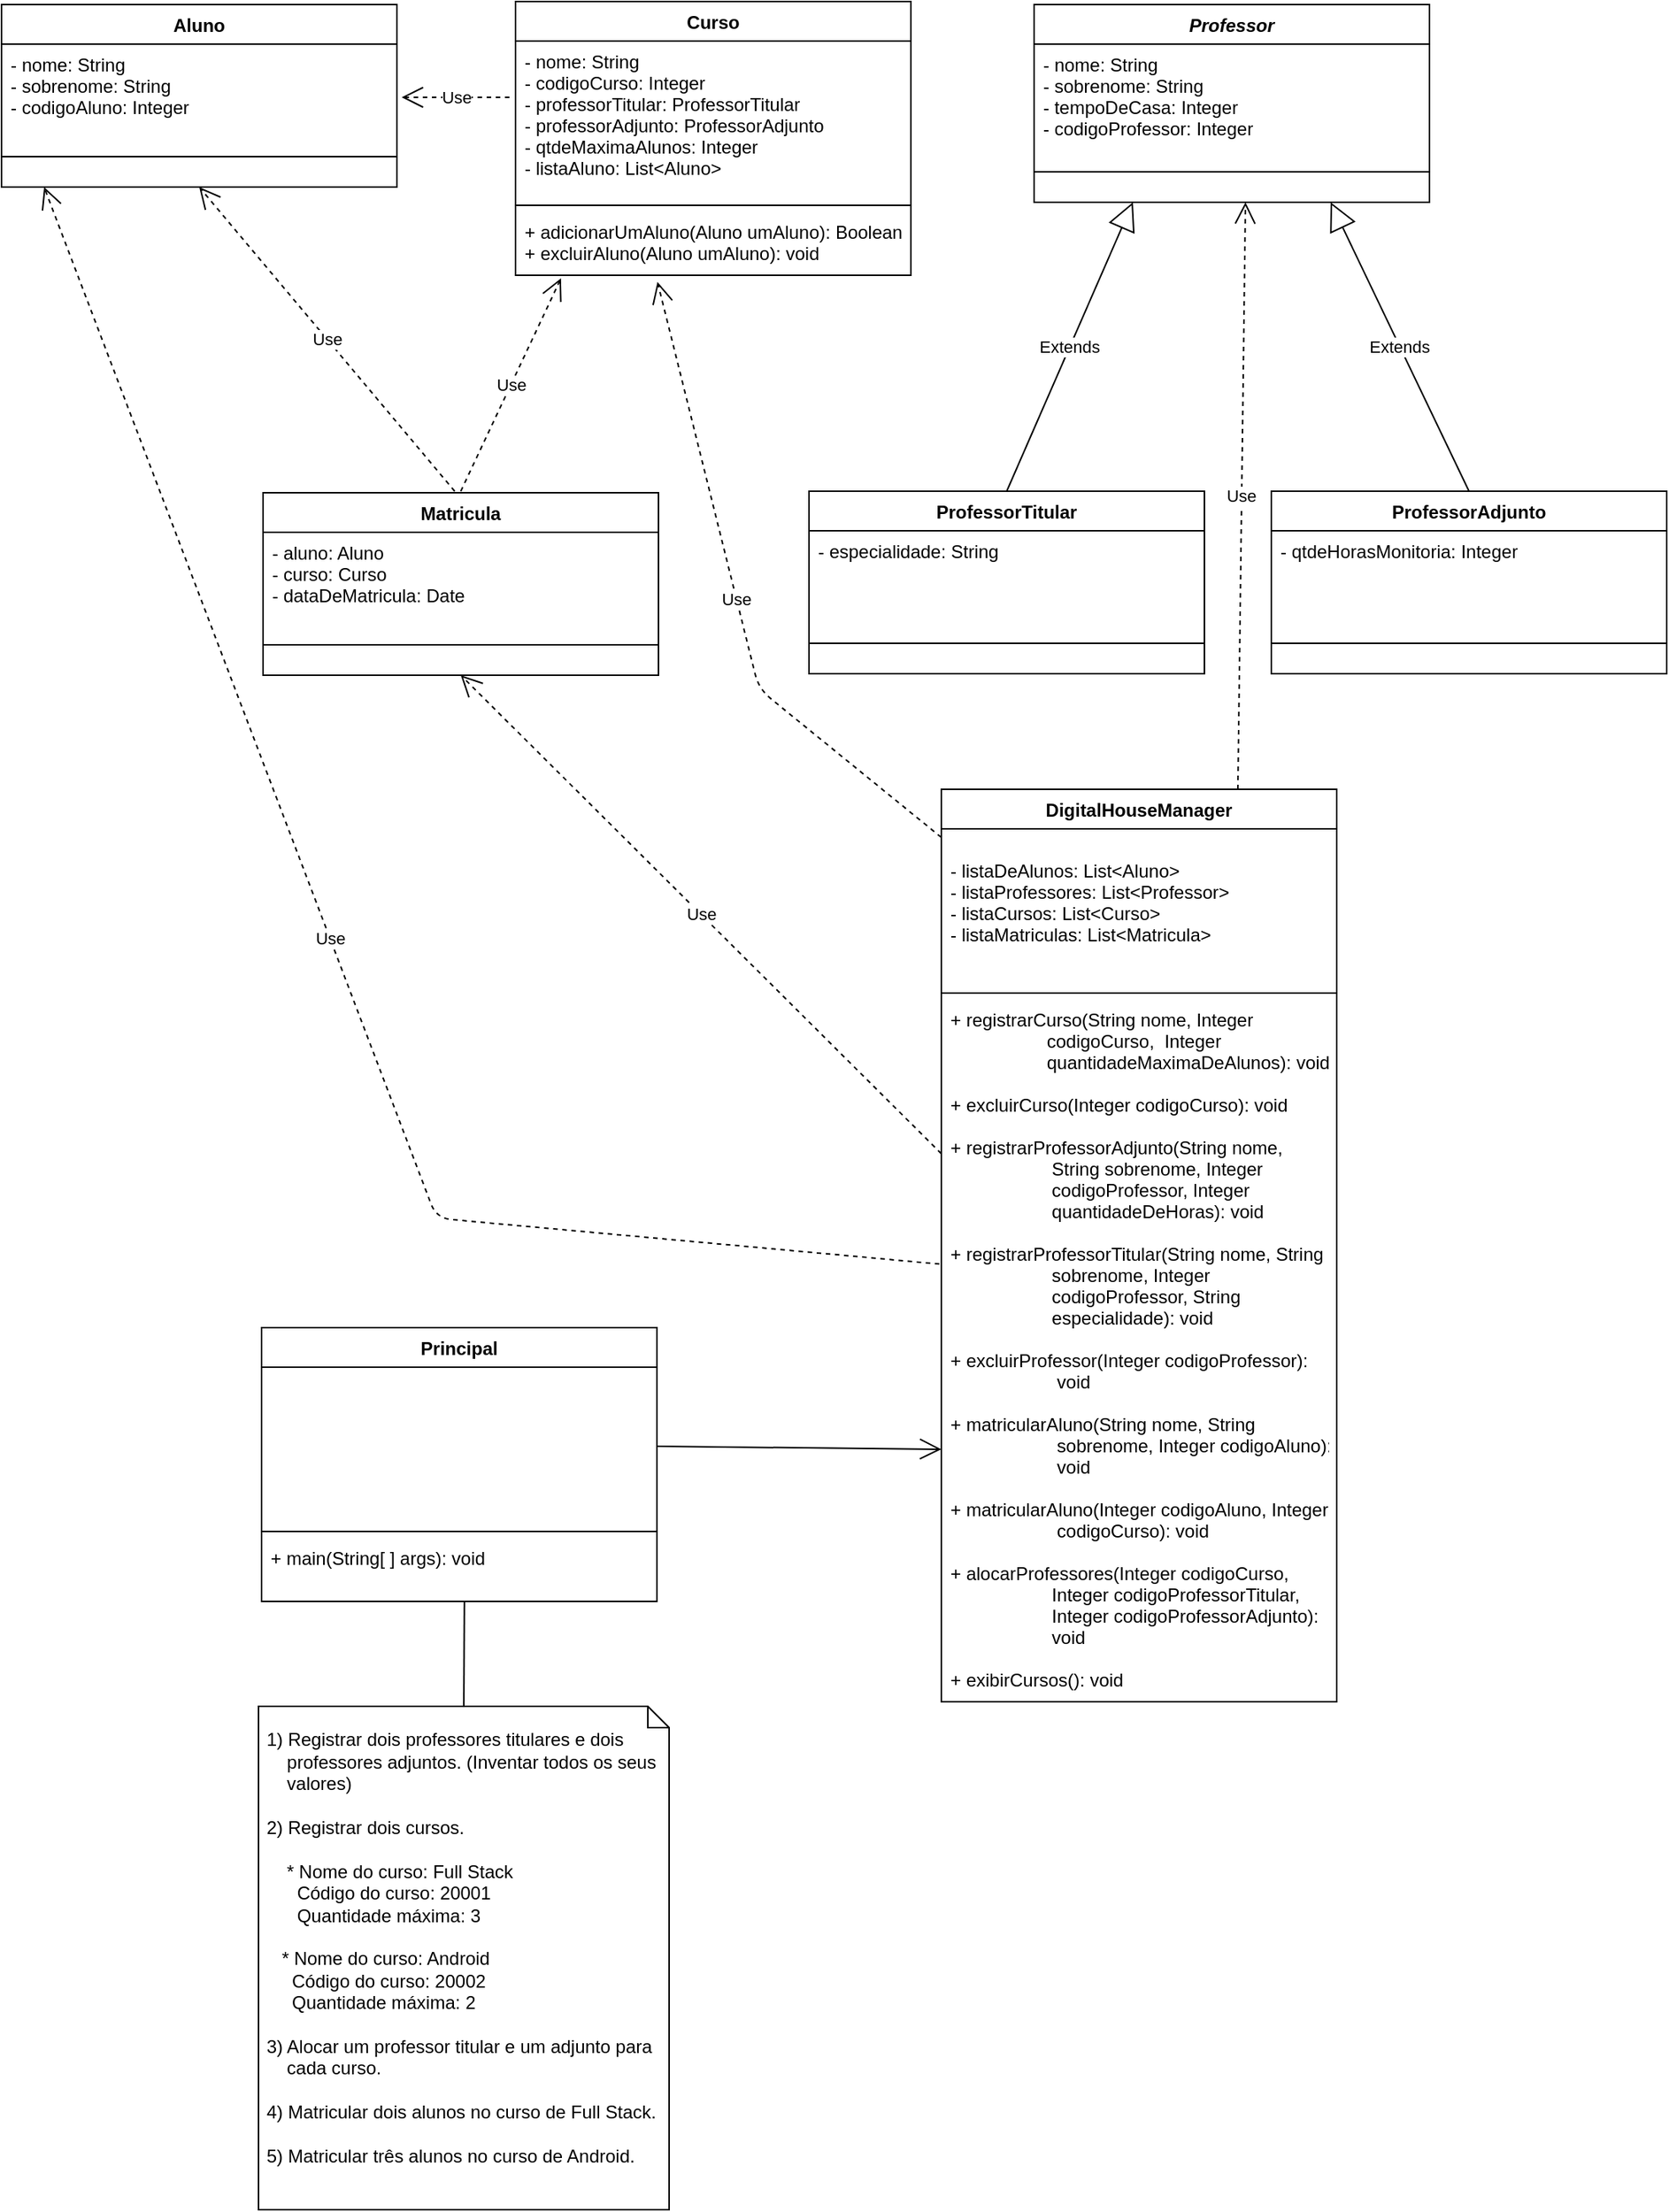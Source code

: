 <mxfile type="github" version="10.6.5"><diagram id="7_rSU9RwZOTp7b98cw7u" name="Page-1"><mxGraphModel grid="1" dx="2046" dy="813" gridSize="10" guides="1" tooltips="1" connect="1" arrows="1" fold="1" page="1" pageScale="1" pageWidth="827" pageHeight="1169" math="0" shadow="0"><root><mxCell id="0" /><mxCell id="1" parent="0" /><mxCell id="4lAZipVS9M1zWpu9r6KL-1" value="Aluno&#10;" parent="1" vertex="1" style="swimlane;fontStyle=1;align=center;verticalAlign=top;childLayout=stackLayout;horizontal=1;startSize=26;horizontalStack=0;resizeParent=1;resizeParentMax=0;resizeLast=0;collapsible=1;marginBottom=0;"><mxGeometry as="geometry" height="120" width="260" x="-68" y="50" /></mxCell><mxCell id="4lAZipVS9M1zWpu9r6KL-2" value="- nome: String&#10;- sobrenome: String&#10;- codigoAluno: Integer&#10;" parent="4lAZipVS9M1zWpu9r6KL-1" vertex="1" style="text;strokeColor=none;fillColor=none;align=left;verticalAlign=top;spacingLeft=4;spacingRight=4;overflow=hidden;rotatable=0;points=[[0,0.5],[1,0.5]];portConstraint=eastwest;"><mxGeometry as="geometry" height="54" width="260" y="26" /></mxCell><mxCell id="4lAZipVS9M1zWpu9r6KL-3" value="" parent="4lAZipVS9M1zWpu9r6KL-1" vertex="1" style="line;strokeWidth=1;fillColor=none;align=left;verticalAlign=middle;spacingTop=-1;spacingLeft=3;spacingRight=3;rotatable=0;labelPosition=right;points=[];portConstraint=eastwest;"><mxGeometry as="geometry" height="40" width="260" y="80" /></mxCell><mxCell id="4lAZipVS9M1zWpu9r6KL-9" value="Curso&#10;" parent="1" vertex="1" style="swimlane;fontStyle=1;align=center;verticalAlign=top;childLayout=stackLayout;horizontal=1;startSize=26;horizontalStack=0;resizeParent=1;resizeParentMax=0;resizeLast=0;collapsible=1;marginBottom=0;"><mxGeometry as="geometry" height="180" width="260" x="270" y="48" /></mxCell><mxCell id="4lAZipVS9M1zWpu9r6KL-10" value="- nome: String&#10;- codigoCurso: Integer&#10;- professorTitular: ProfessorTitular&#10;- professorAdjunto: ProfessorAdjunto&#10;- qtdeMaximaAlunos: Integer&#10;- listaAluno: List&lt;Aluno&gt;&#10;" parent="4lAZipVS9M1zWpu9r6KL-9" vertex="1" style="text;strokeColor=none;fillColor=none;align=left;verticalAlign=top;spacingLeft=4;spacingRight=4;overflow=hidden;rotatable=0;points=[[0,0.5],[1,0.5]];portConstraint=eastwest;"><mxGeometry as="geometry" height="104" width="260" y="26" /></mxCell><mxCell id="4lAZipVS9M1zWpu9r6KL-11" value="" parent="4lAZipVS9M1zWpu9r6KL-9" vertex="1" style="line;strokeWidth=1;fillColor=none;align=left;verticalAlign=middle;spacingTop=-1;spacingLeft=3;spacingRight=3;rotatable=0;labelPosition=right;points=[];portConstraint=eastwest;"><mxGeometry as="geometry" height="8" width="260" y="130" /></mxCell><mxCell id="4lAZipVS9M1zWpu9r6KL-12" value="+ adicionarUmAluno(Aluno umAluno): Boolean&#10;+ excluirAluno(Aluno umAluno): void&#10;" parent="4lAZipVS9M1zWpu9r6KL-9" vertex="1" style="text;strokeColor=none;fillColor=none;align=left;verticalAlign=top;spacingLeft=4;spacingRight=4;overflow=hidden;rotatable=0;points=[[0,0.5],[1,0.5]];portConstraint=eastwest;"><mxGeometry as="geometry" height="42" width="260" y="138" /></mxCell><mxCell id="4lAZipVS9M1zWpu9r6KL-17" value="Professor" parent="1" vertex="1" style="swimlane;fontStyle=3;align=center;verticalAlign=top;childLayout=stackLayout;horizontal=1;startSize=26;horizontalStack=0;resizeParent=1;resizeParentMax=0;resizeLast=0;collapsible=1;marginBottom=0;"><mxGeometry as="geometry" height="130" width="260" x="611" y="50" /></mxCell><mxCell id="4lAZipVS9M1zWpu9r6KL-18" value="- nome: String&#10;- sobrenome: String&#10;- tempoDeCasa: Integer&#10;- codigoProfessor: Integer&#10;" parent="4lAZipVS9M1zWpu9r6KL-17" vertex="1" style="text;strokeColor=none;fillColor=none;align=left;verticalAlign=top;spacingLeft=4;spacingRight=4;overflow=hidden;rotatable=0;points=[[0,0.5],[1,0.5]];portConstraint=eastwest;"><mxGeometry as="geometry" height="64" width="260" y="26" /></mxCell><mxCell id="4lAZipVS9M1zWpu9r6KL-19" value="" parent="4lAZipVS9M1zWpu9r6KL-17" vertex="1" style="line;strokeWidth=1;fillColor=none;align=left;verticalAlign=middle;spacingTop=-1;spacingLeft=3;spacingRight=3;rotatable=0;labelPosition=right;points=[];portConstraint=eastwest;"><mxGeometry as="geometry" height="40" width="260" y="90" /></mxCell><mxCell id="4lAZipVS9M1zWpu9r6KL-20" value="ProfessorTitular" parent="1" vertex="1" style="swimlane;fontStyle=1;align=center;verticalAlign=top;childLayout=stackLayout;horizontal=1;startSize=26;horizontalStack=0;resizeParent=1;resizeParentMax=0;resizeLast=0;collapsible=1;marginBottom=0;"><mxGeometry as="geometry" height="120" width="260" x="463" y="370" /></mxCell><mxCell id="4lAZipVS9M1zWpu9r6KL-26" value="Extends" parent="4lAZipVS9M1zWpu9r6KL-20" style="endArrow=block;endSize=16;endFill=0;html=1;entryX=0.25;entryY=1;entryDx=0;entryDy=0;" target="4lAZipVS9M1zWpu9r6KL-17" edge="1"><mxGeometry as="geometry" width="160" relative="1"><mxPoint as="sourcePoint" x="130" /><mxPoint as="targetPoint" x="200" y="-200" /><Array as="points" /></mxGeometry></mxCell><mxCell id="4lAZipVS9M1zWpu9r6KL-21" value="- especialidade: String&#10;" parent="4lAZipVS9M1zWpu9r6KL-20" vertex="1" style="text;strokeColor=none;fillColor=none;align=left;verticalAlign=top;spacingLeft=4;spacingRight=4;overflow=hidden;rotatable=0;points=[[0,0.5],[1,0.5]];portConstraint=eastwest;"><mxGeometry as="geometry" height="54" width="260" y="26" /></mxCell><mxCell id="4lAZipVS9M1zWpu9r6KL-22" value="" parent="4lAZipVS9M1zWpu9r6KL-20" vertex="1" style="line;strokeWidth=1;fillColor=none;align=left;verticalAlign=middle;spacingTop=-1;spacingLeft=3;spacingRight=3;rotatable=0;labelPosition=right;points=[];portConstraint=eastwest;"><mxGeometry as="geometry" height="40" width="260" y="80" /></mxCell><mxCell id="4lAZipVS9M1zWpu9r6KL-23" value="ProfessorAdjunto" parent="1" vertex="1" style="swimlane;fontStyle=1;align=center;verticalAlign=top;childLayout=stackLayout;horizontal=1;startSize=26;horizontalStack=0;resizeParent=1;resizeParentMax=0;resizeLast=0;collapsible=1;marginBottom=0;"><mxGeometry as="geometry" height="120" width="260" x="767" y="370" /></mxCell><mxCell id="4lAZipVS9M1zWpu9r6KL-24" value="- qtdeHorasMonitoria: Integer&#10;" parent="4lAZipVS9M1zWpu9r6KL-23" vertex="1" style="text;strokeColor=none;fillColor=none;align=left;verticalAlign=top;spacingLeft=4;spacingRight=4;overflow=hidden;rotatable=0;points=[[0,0.5],[1,0.5]];portConstraint=eastwest;"><mxGeometry as="geometry" height="54" width="260" y="26" /></mxCell><mxCell id="4lAZipVS9M1zWpu9r6KL-25" value="" parent="4lAZipVS9M1zWpu9r6KL-23" vertex="1" style="line;strokeWidth=1;fillColor=none;align=left;verticalAlign=middle;spacingTop=-1;spacingLeft=3;spacingRight=3;rotatable=0;labelPosition=right;points=[];portConstraint=eastwest;"><mxGeometry as="geometry" height="40" width="260" y="80" /></mxCell><mxCell id="4lAZipVS9M1zWpu9r6KL-27" value="Extends" parent="1" style="endArrow=block;endSize=16;endFill=0;html=1;exitX=0.5;exitY=0;exitDx=0;exitDy=0;entryX=0.75;entryY=1;entryDx=0;entryDy=0;" target="4lAZipVS9M1zWpu9r6KL-17" edge="1" source="4lAZipVS9M1zWpu9r6KL-23"><mxGeometry as="geometry" width="160" relative="1"><mxPoint as="sourcePoint" x="590" y="380" /><mxPoint as="targetPoint" x="740" y="170" /></mxGeometry></mxCell><mxCell id="4lAZipVS9M1zWpu9r6KL-28" value="Use" parent="1" style="endArrow=open;endSize=12;dashed=1;html=1;entryX=1.012;entryY=0.648;entryDx=0;entryDy=0;entryPerimeter=0;" target="4lAZipVS9M1zWpu9r6KL-2" edge="1"><mxGeometry as="geometry" width="160" relative="1"><mxPoint as="sourcePoint" x="266" y="111" /><mxPoint as="targetPoint" x="60" y="170" /><Array as="points" /></mxGeometry></mxCell><mxCell id="4lAZipVS9M1zWpu9r6KL-47" value="Matricula" parent="1" vertex="1" style="swimlane;fontStyle=1;align=center;verticalAlign=top;childLayout=stackLayout;horizontal=1;startSize=26;horizontalStack=0;resizeParent=1;resizeParentMax=0;resizeLast=0;collapsible=1;marginBottom=0;"><mxGeometry as="geometry" height="120" width="260" x="104" y="371" /></mxCell><mxCell id="4lAZipVS9M1zWpu9r6KL-48" value="- aluno: Aluno&#10;- curso: Curso&#10;- dataDeMatricula: Date&#10;" parent="4lAZipVS9M1zWpu9r6KL-47" vertex="1" style="text;strokeColor=none;fillColor=none;align=left;verticalAlign=top;spacingLeft=4;spacingRight=4;overflow=hidden;rotatable=0;points=[[0,0.5],[1,0.5]];portConstraint=eastwest;"><mxGeometry as="geometry" height="54" width="260" y="26" /></mxCell><mxCell id="4lAZipVS9M1zWpu9r6KL-49" value="" parent="4lAZipVS9M1zWpu9r6KL-47" vertex="1" style="line;strokeWidth=1;fillColor=none;align=left;verticalAlign=middle;spacingTop=-1;spacingLeft=3;spacingRight=3;rotatable=0;labelPosition=right;points=[];portConstraint=eastwest;"><mxGeometry as="geometry" height="40" width="260" y="80" /></mxCell><mxCell id="4lAZipVS9M1zWpu9r6KL-50" value="Use" parent="1" style="endArrow=open;endSize=12;dashed=1;html=1;entryX=0.5;entryY=1;entryDx=0;entryDy=0;" target="4lAZipVS9M1zWpu9r6KL-1" edge="1"><mxGeometry as="geometry" width="160" relative="1"><mxPoint as="sourcePoint" x="230" y="370" /><mxPoint as="targetPoint" x="-9" y="170" /><Array as="points" /></mxGeometry></mxCell><mxCell id="4lAZipVS9M1zWpu9r6KL-52" value="Use" parent="1" style="endArrow=open;endSize=12;dashed=1;html=1;entryX=0.115;entryY=1.048;entryDx=0;entryDy=0;entryPerimeter=0;" target="4lAZipVS9M1zWpu9r6KL-12" edge="1"><mxGeometry as="geometry" width="160" relative="1"><mxPoint as="sourcePoint" x="234" y="370" /><mxPoint as="targetPoint" x="394" y="230" /><Array as="points" /></mxGeometry></mxCell><mxCell id="4lAZipVS9M1zWpu9r6KL-53" value="DigitalHouseManager" parent="1" vertex="1" style="swimlane;fontStyle=1;align=center;verticalAlign=top;childLayout=stackLayout;horizontal=1;startSize=26;horizontalStack=0;resizeParent=1;resizeParentMax=0;resizeLast=0;collapsible=1;marginBottom=0;"><mxGeometry as="geometry" height="600" width="260" x="550" y="566" /></mxCell><mxCell id="4lAZipVS9M1zWpu9r6KL-54" value="&#10;- listaDeAlunos: List&lt;Aluno&gt;&#10;- listaProfessores: List&lt;Professor&gt;&#10;- listaCursos: List&lt;Curso&gt;&#10;- listaMatriculas: List&lt;Matricula&gt;&#10;" parent="4lAZipVS9M1zWpu9r6KL-53" vertex="1" style="text;strokeColor=none;fillColor=none;align=left;verticalAlign=top;spacingLeft=4;spacingRight=4;overflow=hidden;rotatable=0;points=[[0,0.5],[1,0.5]];portConstraint=eastwest;"><mxGeometry as="geometry" height="104" width="260" y="26" /></mxCell><mxCell id="4lAZipVS9M1zWpu9r6KL-55" value="" parent="4lAZipVS9M1zWpu9r6KL-53" vertex="1" style="line;strokeWidth=1;fillColor=none;align=left;verticalAlign=middle;spacingTop=-1;spacingLeft=3;spacingRight=3;rotatable=0;labelPosition=right;points=[];portConstraint=eastwest;"><mxGeometry as="geometry" height="8" width="260" y="130" /></mxCell><mxCell id="4lAZipVS9M1zWpu9r6KL-56" value="+ registrarCurso(String nome, Integer &#10;                   codigoCurso,  Integer&#10;                   quantidadeMaximaDeAlunos): void&#10;&#10;+ excluirCurso(Integer codigoCurso): void&#10;&#10;+ registrarProfessorAdjunto(String nome, &#10;                    String sobrenome, Integer &#10;                    codigoProfessor, Integer&#10;                    quantidadeDeHoras): void&#10;&#10;+ registrarProfessorTitular(String nome, String&#10;                    sobrenome, Integer &#10;                    codigoProfessor, String &#10;                    especialidade): void&#10;&#10;+ excluirProfessor(Integer codigoProfessor):&#10;                     void&#10;&#10;+ matricularAluno(String nome, String &#10;                     sobrenome, Integer codigoAluno):&#10;                     void&#10;&#10;+ matricularAluno(Integer codigoAluno, Integer&#10;                     codigoCurso): void&#10;&#10;+ alocarProfessores(Integer codigoCurso, &#10;                    Integer codigoProfessorTitular,&#10;                    Integer codigoProfessorAdjunto):&#10;                    void&#10;&#10;+ exibirCursos(): void&#10;&#10;&#10;&#10;                &#10;" parent="4lAZipVS9M1zWpu9r6KL-53" vertex="1" style="text;strokeColor=none;fillColor=none;align=left;verticalAlign=top;spacingLeft=4;spacingRight=4;overflow=hidden;rotatable=0;points=[[0,0.5],[1,0.5]];portConstraint=eastwest;"><mxGeometry as="geometry" height="462" width="260" y="138" /></mxCell><mxCell id="4lAZipVS9M1zWpu9r6KL-57" value="Use" parent="1" style="endArrow=open;endSize=12;dashed=1;html=1;exitX=0.75;exitY=0;exitDx=0;exitDy=0;" edge="1" source="4lAZipVS9M1zWpu9r6KL-53"><mxGeometry as="geometry" width="160" relative="1"><mxPoint as="sourcePoint" x="329" y="550" /><mxPoint as="targetPoint" x="750" y="180" /><Array as="points" /></mxGeometry></mxCell><mxCell id="4lAZipVS9M1zWpu9r6KL-58" value="Use" parent="1" style="endArrow=open;endSize=12;dashed=1;html=1;entryX=0.5;entryY=1;entryDx=0;entryDy=0;" target="4lAZipVS9M1zWpu9r6KL-47" edge="1" source="4lAZipVS9M1zWpu9r6KL-56"><mxGeometry as="geometry" width="160" relative="1"><mxPoint as="sourcePoint" x="540" y="720" /><mxPoint as="targetPoint" x="572.5" y="574" /><Array as="points" /></mxGeometry></mxCell><mxCell id="4lAZipVS9M1zWpu9r6KL-60" value="Use" parent="1" style="endArrow=open;endSize=12;dashed=1;html=1;entryX=0.359;entryY=1.103;entryDx=0;entryDy=0;entryPerimeter=0;exitX=0;exitY=0.054;exitDx=0;exitDy=0;exitPerimeter=0;" target="4lAZipVS9M1zWpu9r6KL-12" edge="1" source="4lAZipVS9M1zWpu9r6KL-54"><mxGeometry as="geometry" width="160" relative="1"><mxPoint as="sourcePoint" x="543" y="594" /><mxPoint as="targetPoint" x="310" y="214.5" /><Array as="points"><mxPoint x="430" y="500" /></Array></mxGeometry></mxCell><mxCell id="4lAZipVS9M1zWpu9r6KL-61" value="Use" parent="1" style="endArrow=open;endSize=12;dashed=1;html=1;exitX=-0.005;exitY=0.377;exitDx=0;exitDy=0;exitPerimeter=0;" edge="1" source="4lAZipVS9M1zWpu9r6KL-56"><mxGeometry as="geometry" width="160" relative="1"><mxPoint as="sourcePoint" x="534" y="862.955" /><mxPoint as="targetPoint" x="-40" y="170" /><Array as="points"><mxPoint x="218" y="848" /></Array></mxGeometry></mxCell><mxCell id="4lAZipVS9M1zWpu9r6KL-71" value="Principal" parent="1" vertex="1" style="swimlane;fontStyle=1;align=center;verticalAlign=top;childLayout=stackLayout;horizontal=1;startSize=26;horizontalStack=0;resizeParent=1;resizeParentMax=0;resizeLast=0;collapsible=1;marginBottom=0;"><mxGeometry as="geometry" height="180" width="260" x="103" y="920" /></mxCell><mxCell id="4lAZipVS9M1zWpu9r6KL-72" value="&#10;" parent="4lAZipVS9M1zWpu9r6KL-71" vertex="1" style="text;strokeColor=none;fillColor=none;align=left;verticalAlign=top;spacingLeft=4;spacingRight=4;overflow=hidden;rotatable=0;points=[[0,0.5],[1,0.5]];portConstraint=eastwest;"><mxGeometry as="geometry" height="104" width="260" y="26" /></mxCell><mxCell id="4lAZipVS9M1zWpu9r6KL-73" value="" parent="4lAZipVS9M1zWpu9r6KL-71" vertex="1" style="line;strokeWidth=1;fillColor=none;align=left;verticalAlign=middle;spacingTop=-1;spacingLeft=3;spacingRight=3;rotatable=0;labelPosition=right;points=[];portConstraint=eastwest;"><mxGeometry as="geometry" height="8" width="260" y="130" /></mxCell><mxCell id="4lAZipVS9M1zWpu9r6KL-74" value="+ main(String[ ] args): void" parent="4lAZipVS9M1zWpu9r6KL-71" vertex="1" style="text;strokeColor=none;fillColor=none;align=left;verticalAlign=top;spacingLeft=4;spacingRight=4;overflow=hidden;rotatable=0;points=[[0,0.5],[1,0.5]];portConstraint=eastwest;"><mxGeometry as="geometry" height="42" width="260" y="138" /></mxCell><mxCell id="4lAZipVS9M1zWpu9r6KL-75" value="&lt;br&gt;&amp;nbsp;1) Registrar dois professores titulares e dois &amp;nbsp;&amp;nbsp;&lt;br&gt;&amp;nbsp; &amp;nbsp;&amp;nbsp; professores adjuntos. (Inventar todos os seus &amp;nbsp;&lt;br&gt;&amp;nbsp; &amp;nbsp;&amp;nbsp; valores) &lt;br&gt;&lt;br&gt;&amp;nbsp;2) Registrar dois cursos. &lt;br&gt;&lt;br&gt;&amp;nbsp; &amp;nbsp;&amp;nbsp; * Nome do curso: Full Stack&amp;nbsp; &lt;br&gt;&amp;nbsp; &amp;nbsp; &amp;nbsp;&amp;nbsp; Código do curso: 20001 &lt;br&gt;&amp;nbsp; &amp;nbsp; &amp;nbsp;&amp;nbsp; Quantidade máxima: 3 &lt;br&gt;&lt;br&gt;&amp;nbsp; &amp;nbsp; * Nome do curso: Android&amp;nbsp; &lt;br&gt;&amp;nbsp; &amp;nbsp; &amp;nbsp; Código do curso: 20002 &lt;br&gt;&amp;nbsp; &amp;nbsp; &amp;nbsp; Quantidade máxima: 2 &lt;br&gt;&lt;br&gt;&amp;nbsp;3) Alocar um professor titular e um adjunto para&amp;nbsp;&lt;br&gt;&amp;nbsp; &amp;nbsp;&amp;nbsp; cada curso. &lt;br&gt;&lt;br&gt;&amp;nbsp;4) Matricular dois alunos no curso de Full Stack.&lt;br&gt;&lt;br&gt;&amp;nbsp;5) Matricular três alunos no curso de Android.&amp;nbsp;" parent="1" vertex="1" style="shape=note;whiteSpace=wrap;html=1;size=14;verticalAlign=top;align=left;spacingTop=-6;"><mxGeometry as="geometry" height="331" width="270" x="101" y="1169" /></mxCell><mxCell id="4lAZipVS9M1zWpu9r6KL-78" value="" parent="1" style="endArrow=open;endFill=1;endSize=12;html=1;exitX=1;exitY=0.5;exitDx=0;exitDy=0;" edge="1" source="4lAZipVS9M1zWpu9r6KL-72"><mxGeometry as="geometry" width="160" relative="1"><mxPoint as="sourcePoint" x="-70" y="1520" /><mxPoint as="targetPoint" x="550" y="1000" /></mxGeometry></mxCell><mxCell id="4lAZipVS9M1zWpu9r6KL-84" value="" parent="1" style="endArrow=none;html=1;exitX=0.513;exitY=1.008;exitDx=0;exitDy=0;exitPerimeter=0;entryX=0.5;entryY=0;entryDx=0;entryDy=0;entryPerimeter=0;" target="4lAZipVS9M1zWpu9r6KL-75" edge="1" source="4lAZipVS9M1zWpu9r6KL-74"><mxGeometry as="geometry" height="50" width="50" relative="1"><mxPoint as="sourcePoint" x="-17" y="1570" /><mxPoint as="targetPoint" x="313" y="1150" /></mxGeometry></mxCell></root></mxGraphModel></diagram></mxfile>